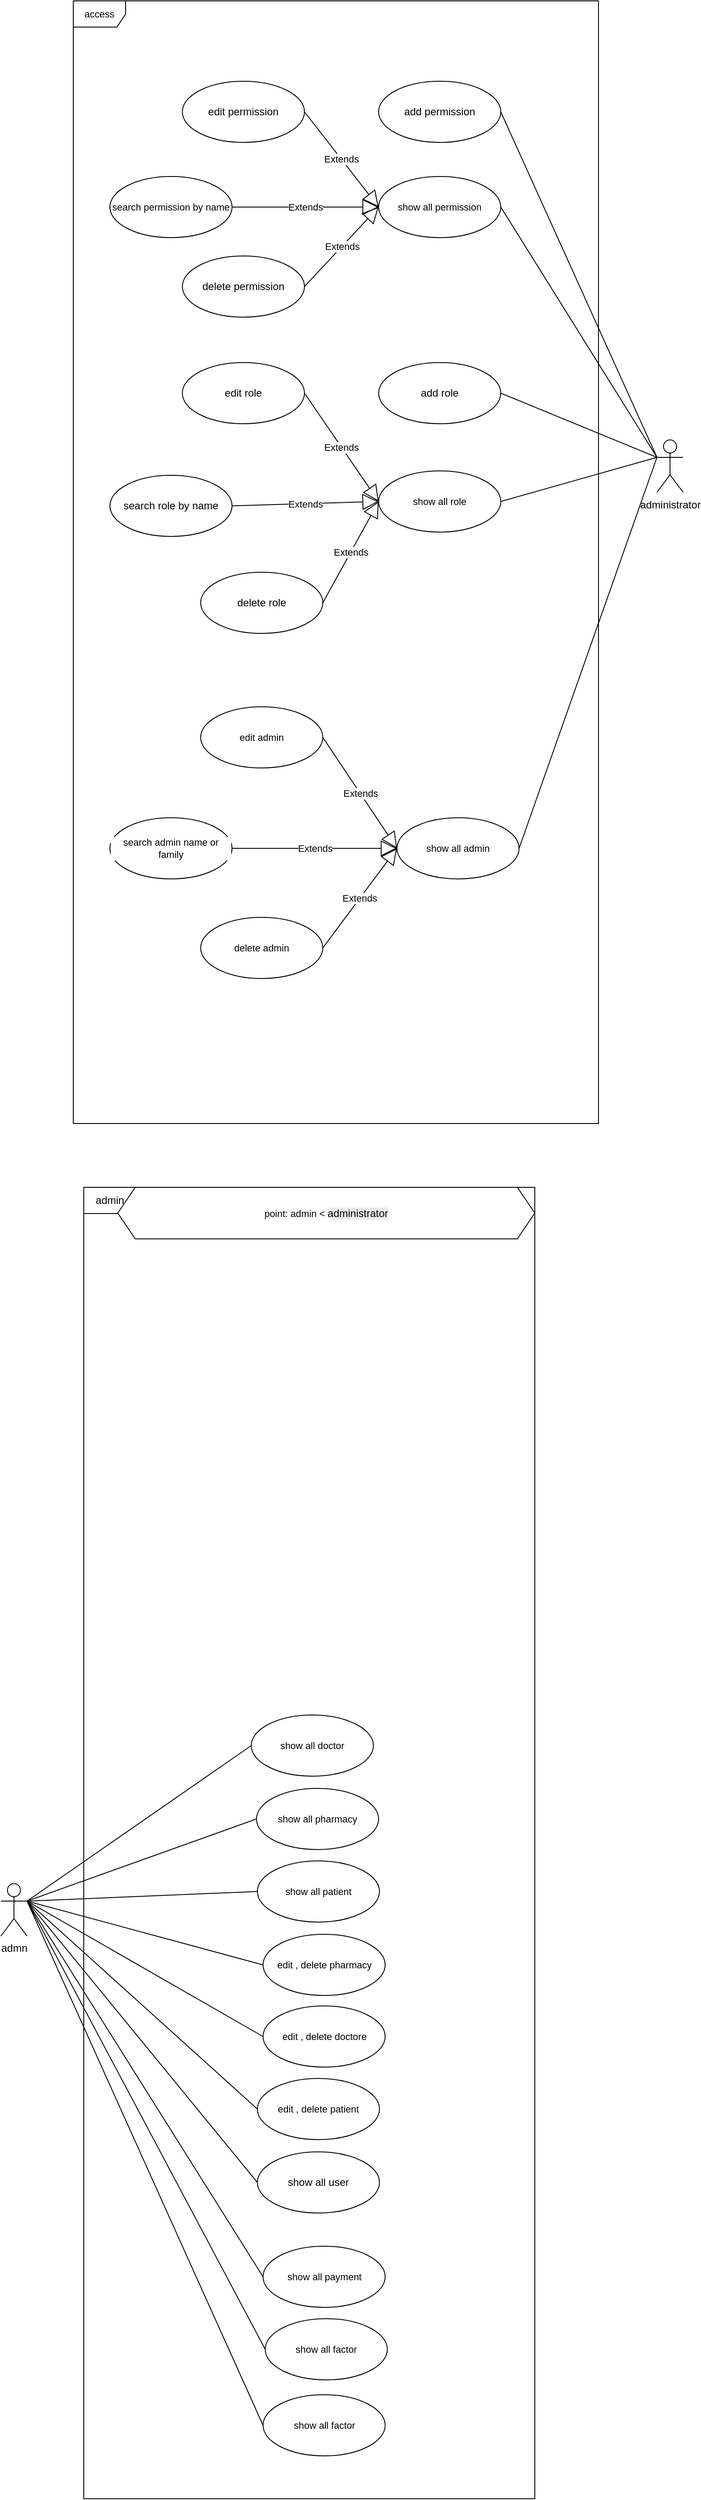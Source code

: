 <mxfile version="27.0.2">
  <diagram name="Page-1" id="EInWyaiCCA0Ft4_SJ0qV">
    <mxGraphModel dx="1186" dy="3116" grid="0" gridSize="10" guides="1" tooltips="1" connect="1" arrows="1" fold="1" page="1" pageScale="1" pageWidth="850" pageHeight="1100" math="0" shadow="0">
      <root>
        <mxCell id="0" />
        <mxCell id="1" parent="0" />
        <mxCell id="PF4e_UDldRz6OcNP83BT-1" value="admin" style="shape=umlFrame;whiteSpace=wrap;html=1;pointerEvents=0;" vertex="1" parent="1">
          <mxGeometry x="160" y="-352" width="517" height="1501" as="geometry" />
        </mxCell>
        <mxCell id="PF4e_UDldRz6OcNP83BT-11" style="edgeStyle=none;shape=connector;rounded=0;orthogonalLoop=1;jettySize=auto;html=1;exitX=1;exitY=0.333;exitDx=0;exitDy=0;exitPerimeter=0;entryX=0;entryY=0.5;entryDx=0;entryDy=0;strokeColor=default;align=center;verticalAlign=middle;fontFamily=Helvetica;fontSize=11;fontColor=default;labelBackgroundColor=default;startFill=0;endArrow=none;" edge="1" parent="1" source="PF4e_UDldRz6OcNP83BT-2" target="PF4e_UDldRz6OcNP83BT-4">
          <mxGeometry relative="1" as="geometry" />
        </mxCell>
        <mxCell id="PF4e_UDldRz6OcNP83BT-21" style="edgeStyle=none;shape=connector;rounded=0;orthogonalLoop=1;jettySize=auto;html=1;exitX=1;exitY=0.333;exitDx=0;exitDy=0;exitPerimeter=0;entryX=0;entryY=0.5;entryDx=0;entryDy=0;strokeColor=default;align=center;verticalAlign=middle;fontFamily=Helvetica;fontSize=11;fontColor=default;labelBackgroundColor=default;startFill=0;endArrow=none;" edge="1" parent="1" source="PF4e_UDldRz6OcNP83BT-2" target="PF4e_UDldRz6OcNP83BT-20">
          <mxGeometry relative="1" as="geometry" />
        </mxCell>
        <mxCell id="PF4e_UDldRz6OcNP83BT-25" style="edgeStyle=none;shape=connector;rounded=0;orthogonalLoop=1;jettySize=auto;html=1;exitX=1;exitY=0.333;exitDx=0;exitDy=0;exitPerimeter=0;entryX=0;entryY=0.5;entryDx=0;entryDy=0;strokeColor=default;align=center;verticalAlign=middle;fontFamily=Helvetica;fontSize=11;fontColor=default;labelBackgroundColor=default;startFill=0;endArrow=none;" edge="1" parent="1" source="PF4e_UDldRz6OcNP83BT-2" target="PF4e_UDldRz6OcNP83BT-23">
          <mxGeometry relative="1" as="geometry" />
        </mxCell>
        <mxCell id="PF4e_UDldRz6OcNP83BT-27" style="edgeStyle=none;shape=connector;rounded=0;orthogonalLoop=1;jettySize=auto;html=1;exitX=1;exitY=0.333;exitDx=0;exitDy=0;exitPerimeter=0;entryX=0;entryY=0.5;entryDx=0;entryDy=0;strokeColor=default;align=center;verticalAlign=middle;fontFamily=Helvetica;fontSize=11;fontColor=default;labelBackgroundColor=default;startFill=0;endArrow=none;" edge="1" parent="1" source="PF4e_UDldRz6OcNP83BT-2" target="PF4e_UDldRz6OcNP83BT-26">
          <mxGeometry relative="1" as="geometry" />
        </mxCell>
        <mxCell id="PF4e_UDldRz6OcNP83BT-32" style="edgeStyle=none;shape=connector;rounded=0;orthogonalLoop=1;jettySize=auto;html=1;exitX=1;exitY=0.333;exitDx=0;exitDy=0;exitPerimeter=0;entryX=0;entryY=0.5;entryDx=0;entryDy=0;strokeColor=default;align=center;verticalAlign=middle;fontFamily=Helvetica;fontSize=11;fontColor=default;labelBackgroundColor=default;startFill=0;endArrow=none;" edge="1" parent="1" source="PF4e_UDldRz6OcNP83BT-2" target="PF4e_UDldRz6OcNP83BT-29">
          <mxGeometry relative="1" as="geometry" />
        </mxCell>
        <mxCell id="PF4e_UDldRz6OcNP83BT-34" style="edgeStyle=none;shape=connector;rounded=0;orthogonalLoop=1;jettySize=auto;html=1;exitX=1;exitY=0.333;exitDx=0;exitDy=0;exitPerimeter=0;entryX=0;entryY=0.5;entryDx=0;entryDy=0;strokeColor=default;align=center;verticalAlign=middle;fontFamily=Helvetica;fontSize=11;fontColor=default;labelBackgroundColor=default;startFill=0;endArrow=none;" edge="1" parent="1" source="PF4e_UDldRz6OcNP83BT-2" target="PF4e_UDldRz6OcNP83BT-31">
          <mxGeometry relative="1" as="geometry" />
        </mxCell>
        <mxCell id="PF4e_UDldRz6OcNP83BT-36" style="edgeStyle=none;shape=connector;rounded=0;orthogonalLoop=1;jettySize=auto;html=1;exitX=1;exitY=0.333;exitDx=0;exitDy=0;exitPerimeter=0;entryX=0;entryY=0.5;entryDx=0;entryDy=0;strokeColor=default;align=center;verticalAlign=middle;fontFamily=Helvetica;fontSize=11;fontColor=default;labelBackgroundColor=default;startFill=0;endArrow=none;" edge="1" parent="1" source="PF4e_UDldRz6OcNP83BT-2" target="PF4e_UDldRz6OcNP83BT-30">
          <mxGeometry relative="1" as="geometry" />
        </mxCell>
        <mxCell id="PF4e_UDldRz6OcNP83BT-42" style="edgeStyle=none;shape=connector;rounded=0;orthogonalLoop=1;jettySize=auto;html=1;exitX=1;exitY=0.333;exitDx=0;exitDy=0;exitPerimeter=0;entryX=0;entryY=0.5;entryDx=0;entryDy=0;strokeColor=default;align=center;verticalAlign=middle;fontFamily=Helvetica;fontSize=11;fontColor=default;labelBackgroundColor=default;startFill=0;endArrow=none;" edge="1" parent="1" source="PF4e_UDldRz6OcNP83BT-2" target="PF4e_UDldRz6OcNP83BT-38">
          <mxGeometry relative="1" as="geometry" />
        </mxCell>
        <mxCell id="PF4e_UDldRz6OcNP83BT-43" style="edgeStyle=none;shape=connector;rounded=0;orthogonalLoop=1;jettySize=auto;html=1;exitX=1;exitY=0.333;exitDx=0;exitDy=0;exitPerimeter=0;entryX=0;entryY=0.5;entryDx=0;entryDy=0;strokeColor=default;align=center;verticalAlign=middle;fontFamily=Helvetica;fontSize=11;fontColor=default;labelBackgroundColor=default;startFill=0;endArrow=none;" edge="1" parent="1" source="PF4e_UDldRz6OcNP83BT-2" target="PF4e_UDldRz6OcNP83BT-39">
          <mxGeometry relative="1" as="geometry" />
        </mxCell>
        <mxCell id="PF4e_UDldRz6OcNP83BT-46" style="edgeStyle=none;shape=connector;rounded=0;orthogonalLoop=1;jettySize=auto;html=1;exitX=1;exitY=0.333;exitDx=0;exitDy=0;exitPerimeter=0;entryX=0;entryY=0.5;entryDx=0;entryDy=0;strokeColor=default;align=center;verticalAlign=middle;fontFamily=Helvetica;fontSize=11;fontColor=default;labelBackgroundColor=default;startFill=0;endArrow=none;" edge="1" parent="1" source="PF4e_UDldRz6OcNP83BT-2" target="PF4e_UDldRz6OcNP83BT-40">
          <mxGeometry relative="1" as="geometry" />
        </mxCell>
        <mxCell id="PF4e_UDldRz6OcNP83BT-2" value="admn" style="shape=umlActor;verticalLabelPosition=bottom;verticalAlign=top;html=1;" vertex="1" parent="1">
          <mxGeometry x="65" y="445" width="30" height="60" as="geometry" />
        </mxCell>
        <mxCell id="PF4e_UDldRz6OcNP83BT-4" value="show all user" style="ellipse;whiteSpace=wrap;html=1;" vertex="1" parent="1">
          <mxGeometry x="359" y="752" width="140" height="70" as="geometry" />
        </mxCell>
        <mxCell id="PF4e_UDldRz6OcNP83BT-20" value="edit , delete patient" style="ellipse;whiteSpace=wrap;html=1;fontFamily=Helvetica;fontSize=11;fontColor=default;labelBackgroundColor=default;" vertex="1" parent="1">
          <mxGeometry x="359" y="668" width="140" height="70" as="geometry" />
        </mxCell>
        <mxCell id="PF4e_UDldRz6OcNP83BT-23" value="edit , delete doctore" style="ellipse;whiteSpace=wrap;html=1;fontFamily=Helvetica;fontSize=11;fontColor=default;labelBackgroundColor=default;" vertex="1" parent="1">
          <mxGeometry x="365.5" y="585" width="140" height="70" as="geometry" />
        </mxCell>
        <mxCell id="PF4e_UDldRz6OcNP83BT-26" value="edit , delete pharmacy" style="ellipse;whiteSpace=wrap;html=1;fontFamily=Helvetica;fontSize=11;fontColor=default;labelBackgroundColor=default;" vertex="1" parent="1">
          <mxGeometry x="365.5" y="503" width="140" height="70" as="geometry" />
        </mxCell>
        <mxCell id="PF4e_UDldRz6OcNP83BT-29" value="show all patient" style="ellipse;whiteSpace=wrap;html=1;fontFamily=Helvetica;fontSize=11;fontColor=default;labelBackgroundColor=default;" vertex="1" parent="1">
          <mxGeometry x="359" y="419" width="140" height="70" as="geometry" />
        </mxCell>
        <mxCell id="PF4e_UDldRz6OcNP83BT-30" value="show all doctor" style="ellipse;whiteSpace=wrap;html=1;fontFamily=Helvetica;fontSize=11;fontColor=default;labelBackgroundColor=default;" vertex="1" parent="1">
          <mxGeometry x="352" y="252" width="140" height="70" as="geometry" />
        </mxCell>
        <mxCell id="PF4e_UDldRz6OcNP83BT-31" value="show all pharmacy" style="ellipse;whiteSpace=wrap;html=1;fontFamily=Helvetica;fontSize=11;fontColor=default;labelBackgroundColor=default;" vertex="1" parent="1">
          <mxGeometry x="358" y="336" width="140" height="70" as="geometry" />
        </mxCell>
        <mxCell id="PF4e_UDldRz6OcNP83BT-38" value="show all payment" style="ellipse;whiteSpace=wrap;html=1;fontFamily=Helvetica;fontSize=11;fontColor=default;labelBackgroundColor=default;" vertex="1" parent="1">
          <mxGeometry x="365.5" y="860" width="140" height="70" as="geometry" />
        </mxCell>
        <mxCell id="PF4e_UDldRz6OcNP83BT-39" value="show all factor" style="ellipse;whiteSpace=wrap;html=1;fontFamily=Helvetica;fontSize=11;fontColor=default;labelBackgroundColor=default;" vertex="1" parent="1">
          <mxGeometry x="368" y="943" width="140" height="70" as="geometry" />
        </mxCell>
        <mxCell id="PF4e_UDldRz6OcNP83BT-40" value="show all factor" style="ellipse;whiteSpace=wrap;html=1;fontFamily=Helvetica;fontSize=11;fontColor=default;labelBackgroundColor=default;" vertex="1" parent="1">
          <mxGeometry x="365.5" y="1030" width="140" height="70" as="geometry" />
        </mxCell>
        <mxCell id="PF4e_UDldRz6OcNP83BT-47" value="access" style="shape=umlFrame;whiteSpace=wrap;html=1;pointerEvents=0;fontFamily=Helvetica;fontSize=11;fontColor=default;labelBackgroundColor=default;" vertex="1" parent="1">
          <mxGeometry x="148" y="-1710" width="602" height="1285" as="geometry" />
        </mxCell>
        <mxCell id="PF4e_UDldRz6OcNP83BT-48" value="delete permission" style="ellipse;whiteSpace=wrap;html=1;" vertex="1" parent="1">
          <mxGeometry x="273" y="-1418" width="140" height="70" as="geometry" />
        </mxCell>
        <mxCell id="PF4e_UDldRz6OcNP83BT-49" value="add role" style="ellipse;whiteSpace=wrap;html=1;" vertex="1" parent="1">
          <mxGeometry x="498" y="-1296" width="140" height="70" as="geometry" />
        </mxCell>
        <mxCell id="PF4e_UDldRz6OcNP83BT-50" value="show all permission" style="ellipse;whiteSpace=wrap;html=1;fontFamily=Helvetica;fontSize=11;fontColor=default;labelBackgroundColor=default;" vertex="1" parent="1">
          <mxGeometry x="498" y="-1509" width="140" height="70" as="geometry" />
        </mxCell>
        <mxCell id="PF4e_UDldRz6OcNP83BT-51" value="show all role" style="ellipse;whiteSpace=wrap;html=1;fontFamily=Helvetica;fontSize=11;fontColor=default;labelBackgroundColor=default;" vertex="1" parent="1">
          <mxGeometry x="498" y="-1172" width="140" height="70" as="geometry" />
        </mxCell>
        <mxCell id="PF4e_UDldRz6OcNP83BT-52" value="show all admin" style="ellipse;whiteSpace=wrap;html=1;fontFamily=Helvetica;fontSize=11;fontColor=default;labelBackgroundColor=default;" vertex="1" parent="1">
          <mxGeometry x="519" y="-775" width="140" height="70" as="geometry" />
        </mxCell>
        <mxCell id="PF4e_UDldRz6OcNP83BT-53" value="search admin name or family" style="ellipse;whiteSpace=wrap;html=1;fontFamily=Helvetica;fontSize=11;fontColor=default;labelBackgroundColor=default;" vertex="1" parent="1">
          <mxGeometry x="190" y="-775" width="140" height="70" as="geometry" />
        </mxCell>
        <mxCell id="PF4e_UDldRz6OcNP83BT-63" style="edgeStyle=none;shape=connector;rounded=0;orthogonalLoop=1;jettySize=auto;html=1;exitX=0;exitY=0.333;exitDx=0;exitDy=0;exitPerimeter=0;entryX=1;entryY=0.5;entryDx=0;entryDy=0;strokeColor=default;align=center;verticalAlign=middle;fontFamily=Helvetica;fontSize=11;fontColor=default;labelBackgroundColor=default;startFill=0;endArrow=none;" edge="1" parent="1" source="PF4e_UDldRz6OcNP83BT-54" target="PF4e_UDldRz6OcNP83BT-55">
          <mxGeometry relative="1" as="geometry" />
        </mxCell>
        <mxCell id="PF4e_UDldRz6OcNP83BT-66" style="edgeStyle=none;shape=connector;rounded=0;orthogonalLoop=1;jettySize=auto;html=1;exitX=0;exitY=0.333;exitDx=0;exitDy=0;exitPerimeter=0;entryX=1;entryY=0.5;entryDx=0;entryDy=0;strokeColor=default;align=center;verticalAlign=middle;fontFamily=Helvetica;fontSize=11;fontColor=default;labelBackgroundColor=default;startFill=0;endArrow=none;" edge="1" parent="1" source="PF4e_UDldRz6OcNP83BT-54" target="PF4e_UDldRz6OcNP83BT-50">
          <mxGeometry relative="1" as="geometry" />
        </mxCell>
        <mxCell id="PF4e_UDldRz6OcNP83BT-71" style="edgeStyle=none;shape=connector;rounded=0;orthogonalLoop=1;jettySize=auto;html=1;exitX=0;exitY=0.333;exitDx=0;exitDy=0;exitPerimeter=0;entryX=1;entryY=0.5;entryDx=0;entryDy=0;strokeColor=default;align=center;verticalAlign=middle;fontFamily=Helvetica;fontSize=11;fontColor=default;labelBackgroundColor=default;startFill=0;endArrow=none;" edge="1" parent="1" source="PF4e_UDldRz6OcNP83BT-54" target="PF4e_UDldRz6OcNP83BT-49">
          <mxGeometry relative="1" as="geometry" />
        </mxCell>
        <mxCell id="PF4e_UDldRz6OcNP83BT-72" style="edgeStyle=none;shape=connector;rounded=0;orthogonalLoop=1;jettySize=auto;html=1;exitX=0;exitY=0.333;exitDx=0;exitDy=0;exitPerimeter=0;entryX=1;entryY=0.5;entryDx=0;entryDy=0;strokeColor=default;align=center;verticalAlign=middle;fontFamily=Helvetica;fontSize=11;fontColor=default;labelBackgroundColor=default;startFill=0;endArrow=none;" edge="1" parent="1" source="PF4e_UDldRz6OcNP83BT-54" target="PF4e_UDldRz6OcNP83BT-51">
          <mxGeometry relative="1" as="geometry" />
        </mxCell>
        <mxCell id="PF4e_UDldRz6OcNP83BT-76" style="edgeStyle=none;shape=connector;rounded=0;orthogonalLoop=1;jettySize=auto;html=1;exitX=0;exitY=0.333;exitDx=0;exitDy=0;exitPerimeter=0;entryX=1;entryY=0.5;entryDx=0;entryDy=0;strokeColor=default;align=center;verticalAlign=middle;fontFamily=Helvetica;fontSize=11;fontColor=default;labelBackgroundColor=default;startFill=0;endArrow=none;" edge="1" parent="1" source="PF4e_UDldRz6OcNP83BT-54" target="PF4e_UDldRz6OcNP83BT-52">
          <mxGeometry relative="1" as="geometry" />
        </mxCell>
        <mxCell id="PF4e_UDldRz6OcNP83BT-54" value="administrator" style="shape=umlActor;verticalLabelPosition=bottom;verticalAlign=top;html=1;" vertex="1" parent="1">
          <mxGeometry x="817" y="-1207.5" width="30" height="60" as="geometry" />
        </mxCell>
        <mxCell id="PF4e_UDldRz6OcNP83BT-55" value="add permission" style="ellipse;whiteSpace=wrap;html=1;" vertex="1" parent="1">
          <mxGeometry x="498" y="-1618" width="140" height="70" as="geometry" />
        </mxCell>
        <mxCell id="PF4e_UDldRz6OcNP83BT-56" value="edit permission" style="ellipse;whiteSpace=wrap;html=1;" vertex="1" parent="1">
          <mxGeometry x="273" y="-1618" width="140" height="70" as="geometry" />
        </mxCell>
        <mxCell id="PF4e_UDldRz6OcNP83BT-57" value="delete role" style="ellipse;whiteSpace=wrap;html=1;" vertex="1" parent="1">
          <mxGeometry x="294" y="-1056" width="140" height="70" as="geometry" />
        </mxCell>
        <mxCell id="PF4e_UDldRz6OcNP83BT-58" value="edit role" style="ellipse;whiteSpace=wrap;html=1;" vertex="1" parent="1">
          <mxGeometry x="273" y="-1296" width="140" height="70" as="geometry" />
        </mxCell>
        <mxCell id="PF4e_UDldRz6OcNP83BT-59" value="edit admin" style="ellipse;whiteSpace=wrap;html=1;fontFamily=Helvetica;fontSize=11;fontColor=default;labelBackgroundColor=default;" vertex="1" parent="1">
          <mxGeometry x="294" y="-902" width="140" height="70" as="geometry" />
        </mxCell>
        <mxCell id="PF4e_UDldRz6OcNP83BT-60" value="delete admin" style="ellipse;whiteSpace=wrap;html=1;fontFamily=Helvetica;fontSize=11;fontColor=default;labelBackgroundColor=default;" vertex="1" parent="1">
          <mxGeometry x="294" y="-661" width="140" height="70" as="geometry" />
        </mxCell>
        <mxCell id="PF4e_UDldRz6OcNP83BT-61" value="Extends" style="endArrow=block;endSize=16;endFill=0;html=1;rounded=0;strokeColor=default;align=center;verticalAlign=middle;fontFamily=Helvetica;fontSize=11;fontColor=default;labelBackgroundColor=default;entryX=0;entryY=0.5;entryDx=0;entryDy=0;exitX=1;exitY=0.5;exitDx=0;exitDy=0;" edge="1" parent="1" source="PF4e_UDldRz6OcNP83BT-56" target="PF4e_UDldRz6OcNP83BT-50">
          <mxGeometry width="160" relative="1" as="geometry">
            <mxPoint x="357" y="-1337" as="sourcePoint" />
            <mxPoint x="517" y="-1337" as="targetPoint" />
          </mxGeometry>
        </mxCell>
        <mxCell id="PF4e_UDldRz6OcNP83BT-62" value="Extends" style="endArrow=block;endSize=16;endFill=0;html=1;rounded=0;strokeColor=default;align=center;verticalAlign=middle;fontFamily=Helvetica;fontSize=11;fontColor=default;labelBackgroundColor=default;entryX=0;entryY=0.5;entryDx=0;entryDy=0;exitX=1;exitY=0.5;exitDx=0;exitDy=0;" edge="1" parent="1" source="PF4e_UDldRz6OcNP83BT-48" target="PF4e_UDldRz6OcNP83BT-50">
          <mxGeometry width="160" relative="1" as="geometry">
            <mxPoint x="352" y="-1475" as="sourcePoint" />
            <mxPoint x="413" y="-1475" as="targetPoint" />
          </mxGeometry>
        </mxCell>
        <mxCell id="PF4e_UDldRz6OcNP83BT-64" value="search permission by name" style="ellipse;whiteSpace=wrap;html=1;fontFamily=Helvetica;fontSize=11;fontColor=default;labelBackgroundColor=default;" vertex="1" parent="1">
          <mxGeometry x="190" y="-1509" width="140" height="70" as="geometry" />
        </mxCell>
        <mxCell id="PF4e_UDldRz6OcNP83BT-65" value="Extends" style="endArrow=block;endSize=16;endFill=0;html=1;rounded=0;strokeColor=default;align=center;verticalAlign=middle;fontFamily=Helvetica;fontSize=11;fontColor=default;labelBackgroundColor=default;entryX=0;entryY=0.5;entryDx=0;entryDy=0;exitX=1;exitY=0.5;exitDx=0;exitDy=0;" edge="1" parent="1" source="PF4e_UDldRz6OcNP83BT-64" target="PF4e_UDldRz6OcNP83BT-50">
          <mxGeometry width="160" relative="1" as="geometry">
            <mxPoint x="347" y="-1547" as="sourcePoint" />
            <mxPoint x="432" y="-1414" as="targetPoint" />
          </mxGeometry>
        </mxCell>
        <mxCell id="PF4e_UDldRz6OcNP83BT-67" value="Extends" style="endArrow=block;endSize=16;endFill=0;html=1;rounded=0;strokeColor=default;align=center;verticalAlign=middle;fontFamily=Helvetica;fontSize=11;fontColor=default;labelBackgroundColor=default;entryX=0;entryY=0.5;entryDx=0;entryDy=0;exitX=1;exitY=0.5;exitDx=0;exitDy=0;" edge="1" parent="1" source="PF4e_UDldRz6OcNP83BT-57" target="PF4e_UDldRz6OcNP83BT-51">
          <mxGeometry width="160" relative="1" as="geometry">
            <mxPoint x="357" y="-1116.5" as="sourcePoint" />
            <mxPoint x="442" y="-1207.5" as="targetPoint" />
          </mxGeometry>
        </mxCell>
        <mxCell id="PF4e_UDldRz6OcNP83BT-68" value="search role by name" style="ellipse;whiteSpace=wrap;html=1;" vertex="1" parent="1">
          <mxGeometry x="190" y="-1167" width="140" height="70" as="geometry" />
        </mxCell>
        <mxCell id="PF4e_UDldRz6OcNP83BT-69" value="Extends" style="endArrow=block;endSize=16;endFill=0;html=1;rounded=0;strokeColor=default;align=center;verticalAlign=middle;fontFamily=Helvetica;fontSize=11;fontColor=default;labelBackgroundColor=default;entryX=0;entryY=0.5;entryDx=0;entryDy=0;exitX=1;exitY=0.5;exitDx=0;exitDy=0;" edge="1" parent="1" source="PF4e_UDldRz6OcNP83BT-68" target="PF4e_UDldRz6OcNP83BT-51">
          <mxGeometry width="160" relative="1" as="geometry">
            <mxPoint x="423" y="-1251" as="sourcePoint" />
            <mxPoint x="508" y="-1122" as="targetPoint" />
          </mxGeometry>
        </mxCell>
        <mxCell id="PF4e_UDldRz6OcNP83BT-70" value="Extends" style="endArrow=block;endSize=16;endFill=0;html=1;rounded=0;strokeColor=default;align=center;verticalAlign=middle;fontFamily=Helvetica;fontSize=11;fontColor=default;labelBackgroundColor=default;entryX=0;entryY=0.5;entryDx=0;entryDy=0;exitX=1;exitY=0.5;exitDx=0;exitDy=0;" edge="1" parent="1" source="PF4e_UDldRz6OcNP83BT-58" target="PF4e_UDldRz6OcNP83BT-51">
          <mxGeometry width="160" relative="1" as="geometry">
            <mxPoint x="357" y="-1175" as="sourcePoint" />
            <mxPoint x="525" y="-1175" as="targetPoint" />
          </mxGeometry>
        </mxCell>
        <mxCell id="PF4e_UDldRz6OcNP83BT-73" value="Extends" style="endArrow=block;endSize=16;endFill=0;html=1;rounded=0;strokeColor=default;align=center;verticalAlign=middle;fontFamily=Helvetica;fontSize=11;fontColor=default;labelBackgroundColor=default;entryX=0;entryY=0.5;entryDx=0;entryDy=0;exitX=1;exitY=0.5;exitDx=0;exitDy=0;" edge="1" parent="1" source="PF4e_UDldRz6OcNP83BT-60" target="PF4e_UDldRz6OcNP83BT-52">
          <mxGeometry width="160" relative="1" as="geometry">
            <mxPoint x="444" y="-1011" as="sourcePoint" />
            <mxPoint x="508" y="-1127" as="targetPoint" />
          </mxGeometry>
        </mxCell>
        <mxCell id="PF4e_UDldRz6OcNP83BT-74" value="Extends" style="endArrow=block;endSize=16;endFill=0;html=1;rounded=0;strokeColor=default;align=center;verticalAlign=middle;fontFamily=Helvetica;fontSize=11;fontColor=default;labelBackgroundColor=default;entryX=0;entryY=0.5;entryDx=0;entryDy=0;exitX=1;exitY=0.5;exitDx=0;exitDy=0;" edge="1" parent="1" source="PF4e_UDldRz6OcNP83BT-53" target="PF4e_UDldRz6OcNP83BT-52">
          <mxGeometry width="160" relative="1" as="geometry">
            <mxPoint x="454" y="-1001" as="sourcePoint" />
            <mxPoint x="518" y="-1117" as="targetPoint" />
          </mxGeometry>
        </mxCell>
        <mxCell id="PF4e_UDldRz6OcNP83BT-75" value="Extends" style="endArrow=block;endSize=16;endFill=0;html=1;rounded=0;strokeColor=default;align=center;verticalAlign=middle;fontFamily=Helvetica;fontSize=11;fontColor=default;labelBackgroundColor=default;entryX=0;entryY=0.5;entryDx=0;entryDy=0;exitX=1;exitY=0.5;exitDx=0;exitDy=0;" edge="1" parent="1" source="PF4e_UDldRz6OcNP83BT-59" target="PF4e_UDldRz6OcNP83BT-52">
          <mxGeometry width="160" relative="1" as="geometry">
            <mxPoint x="464" y="-991" as="sourcePoint" />
            <mxPoint x="528" y="-1107" as="targetPoint" />
          </mxGeometry>
        </mxCell>
        <mxCell id="PF4e_UDldRz6OcNP83BT-77" value="point: admin &amp;lt;&amp;nbsp;&lt;span style=&quot;font-size: 12px; text-wrap-mode: nowrap; background-color: rgb(236, 236, 236);&quot;&gt;administrator&lt;/span&gt;" style="shape=hexagon;perimeter=hexagonPerimeter2;whiteSpace=wrap;html=1;fixedSize=1;fontFamily=Helvetica;fontSize=11;fontColor=default;labelBackgroundColor=default;" vertex="1" parent="1">
          <mxGeometry x="199" y="-352" width="478" height="59" as="geometry" />
        </mxCell>
      </root>
    </mxGraphModel>
  </diagram>
</mxfile>
